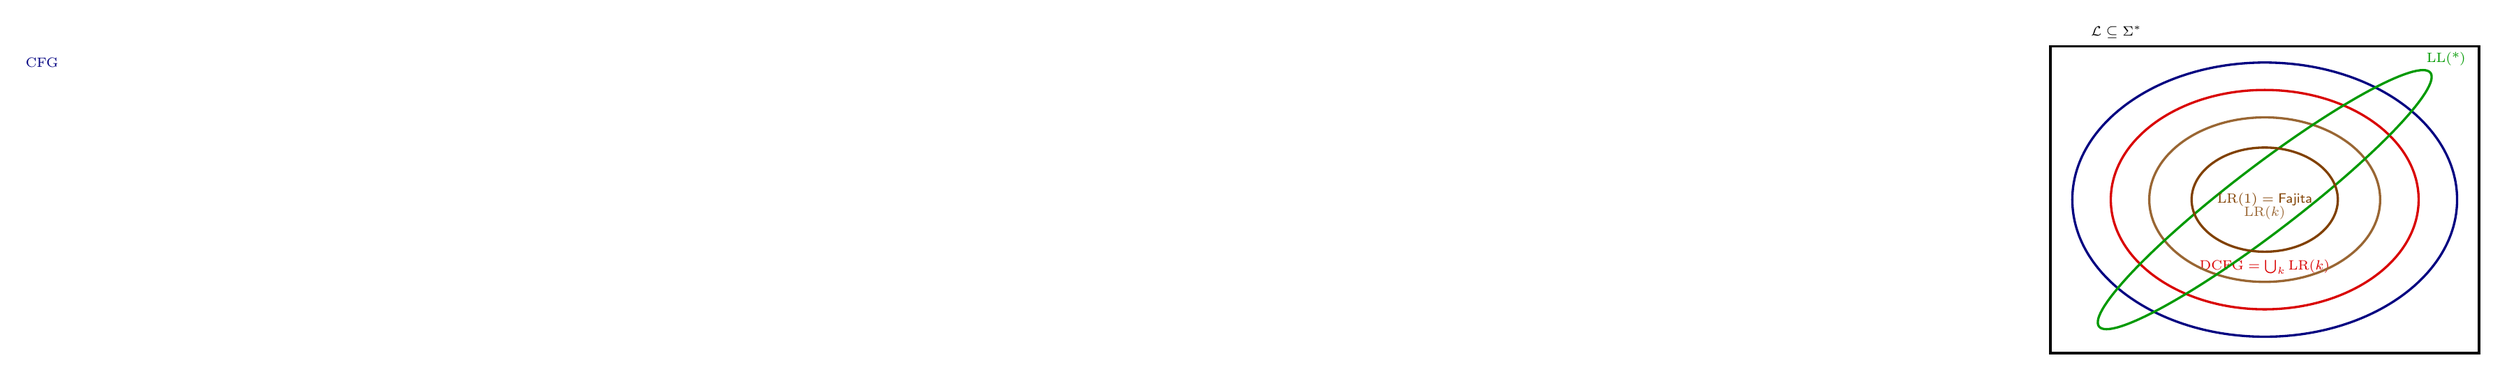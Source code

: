 \begin{tikzpicture}
\begin{scope}[very thick,font=\scriptsize]

\tikzstyle{set}=[circle,font=\scriptsize,above,draw,thick];

\draw (-2.7,2.8) node [above] {$\mathcal L \subseteq{\Sigma^*}$} (-3*1.3,-2.8) rectangle (3*1.3,2.8);

\draw[blue!50!black] %CFG
(0,0) circle [x radius=2.5*1.4,y radius=2.5] (0,2.5) node[above, left=40]{$\text{CFG}$};

\draw[red!85!black] %D-CFG
(0,0) circle [x radius=2*1.4,y radius=2] (0,2) node[above=-3.5] {$\text{DCFG} =\bigcup_k\text{LR($k$)}$};

\draw[brown!80!black] 
(0,0) circle [x radius=1.5*1.4,y radius=1.5] (0,1.5) node[above=-2] {LR($k$)};

% \draw (0,2.4) node[above,font=] {$\vdots$};

\draw[green!60!black] (0,0) circle [x radius=3.8,y radius=0.6,rotate=37.5,] (3.3,2.3) node[above] {LL(*)};

\draw[orange!50!black] (0,0) circle [x radius=0.95*1.4,y radius=0.95] node {$\text{LR}(1)=\textsf{Fajita}$};

\end{scope}
\end{tikzpicture}
